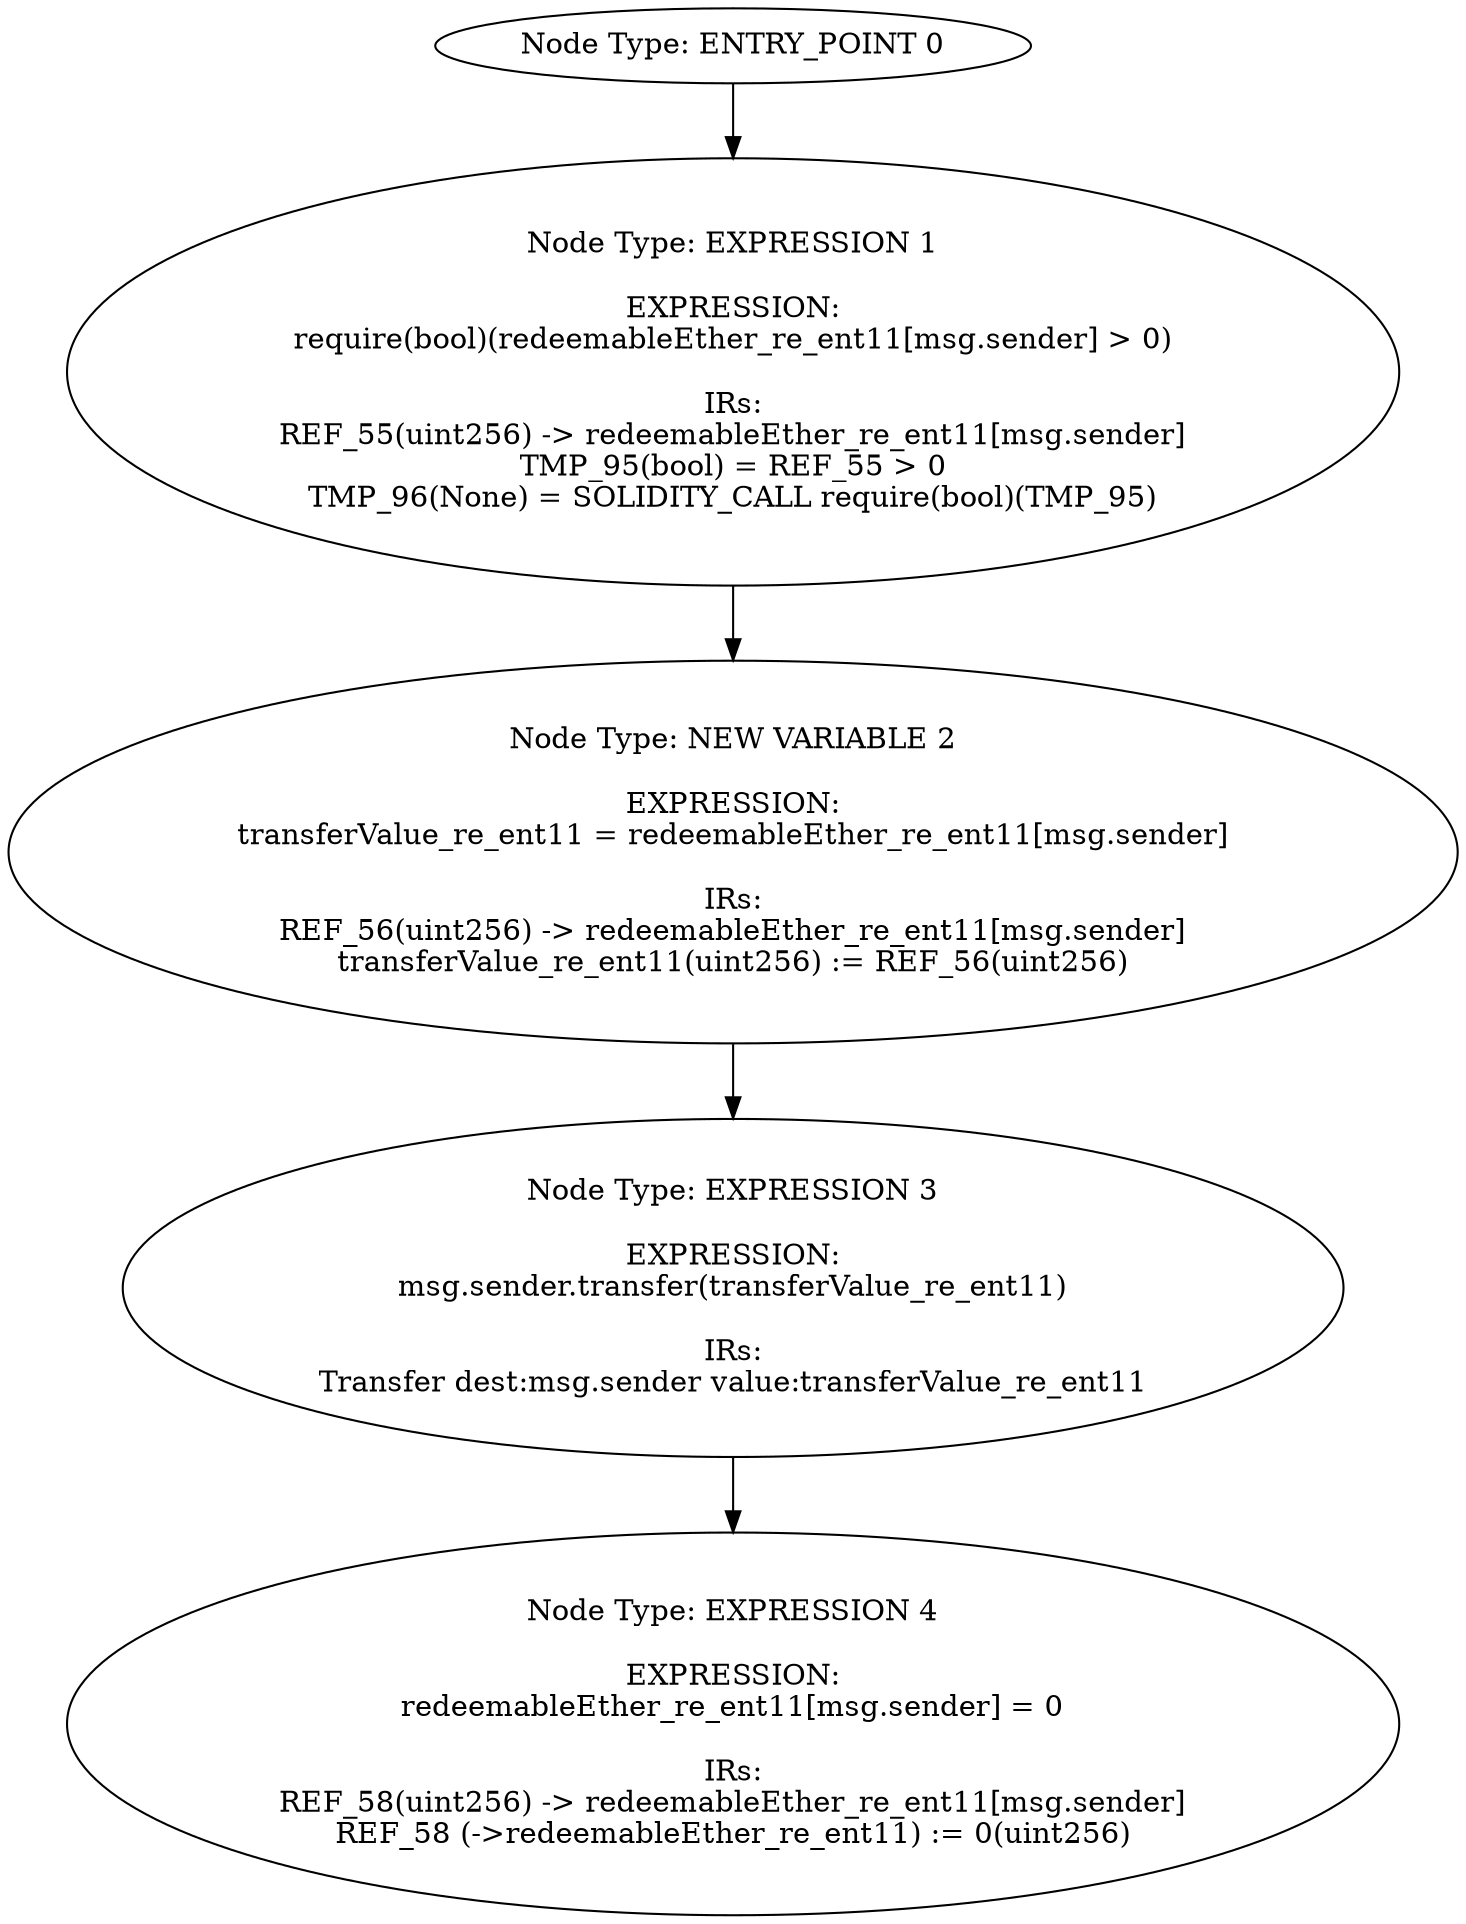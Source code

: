 digraph{
0[label="Node Type: ENTRY_POINT 0
"];
0->1;
1[label="Node Type: EXPRESSION 1

EXPRESSION:
require(bool)(redeemableEther_re_ent11[msg.sender] > 0)

IRs:
REF_55(uint256) -> redeemableEther_re_ent11[msg.sender]
TMP_95(bool) = REF_55 > 0
TMP_96(None) = SOLIDITY_CALL require(bool)(TMP_95)"];
1->2;
2[label="Node Type: NEW VARIABLE 2

EXPRESSION:
transferValue_re_ent11 = redeemableEther_re_ent11[msg.sender]

IRs:
REF_56(uint256) -> redeemableEther_re_ent11[msg.sender]
transferValue_re_ent11(uint256) := REF_56(uint256)"];
2->3;
3[label="Node Type: EXPRESSION 3

EXPRESSION:
msg.sender.transfer(transferValue_re_ent11)

IRs:
Transfer dest:msg.sender value:transferValue_re_ent11"];
3->4;
4[label="Node Type: EXPRESSION 4

EXPRESSION:
redeemableEther_re_ent11[msg.sender] = 0

IRs:
REF_58(uint256) -> redeemableEther_re_ent11[msg.sender]
REF_58 (->redeemableEther_re_ent11) := 0(uint256)"];
}

